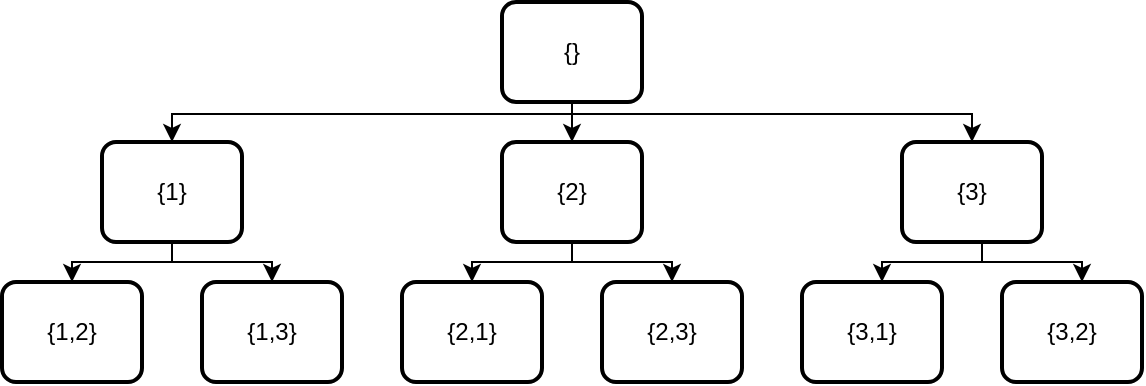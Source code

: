 <mxfile version="24.4.9" type="device">
  <diagram name="Page-1" id="Wq2pZP7hjpcY0OTNW78p">
    <mxGraphModel dx="989" dy="1649" grid="1" gridSize="10" guides="1" tooltips="1" connect="1" arrows="1" fold="1" page="1" pageScale="1" pageWidth="850" pageHeight="1100" math="0" shadow="0">
      <root>
        <mxCell id="0" />
        <mxCell id="1" parent="0" />
        <mxCell id="vKsuXk2wQ1upKSYMbxWD-12" style="edgeStyle=orthogonalEdgeStyle;rounded=0;orthogonalLoop=1;jettySize=auto;html=1;entryX=0.5;entryY=0;entryDx=0;entryDy=0;" edge="1" parent="1" source="vKsuXk2wQ1upKSYMbxWD-1" target="vKsuXk2wQ1upKSYMbxWD-3">
          <mxGeometry relative="1" as="geometry" />
        </mxCell>
        <mxCell id="vKsuXk2wQ1upKSYMbxWD-13" style="edgeStyle=orthogonalEdgeStyle;rounded=0;orthogonalLoop=1;jettySize=auto;html=1;entryX=0.5;entryY=0;entryDx=0;entryDy=0;" edge="1" parent="1" source="vKsuXk2wQ1upKSYMbxWD-1" target="vKsuXk2wQ1upKSYMbxWD-4">
          <mxGeometry relative="1" as="geometry">
            <Array as="points">
              <mxPoint x="425" y="-614" />
              <mxPoint x="625" y="-614" />
            </Array>
          </mxGeometry>
        </mxCell>
        <mxCell id="vKsuXk2wQ1upKSYMbxWD-1" value="{}" style="rounded=1;whiteSpace=wrap;html=1;absoluteArcSize=1;arcSize=14;strokeWidth=2;strokeColor=default;align=center;verticalAlign=middle;fillColor=default;" vertex="1" parent="1">
          <mxGeometry x="390" y="-670" width="70" height="50" as="geometry" />
        </mxCell>
        <mxCell id="vKsuXk2wQ1upKSYMbxWD-14" style="edgeStyle=orthogonalEdgeStyle;rounded=0;orthogonalLoop=1;jettySize=auto;html=1;entryX=0.5;entryY=0;entryDx=0;entryDy=0;" edge="1" parent="1" source="vKsuXk2wQ1upKSYMbxWD-2" target="vKsuXk2wQ1upKSYMbxWD-6">
          <mxGeometry relative="1" as="geometry">
            <Array as="points">
              <mxPoint x="225" y="-540" />
              <mxPoint x="275" y="-540" />
            </Array>
          </mxGeometry>
        </mxCell>
        <mxCell id="vKsuXk2wQ1upKSYMbxWD-15" style="edgeStyle=orthogonalEdgeStyle;rounded=0;orthogonalLoop=1;jettySize=auto;html=1;entryX=0.5;entryY=0;entryDx=0;entryDy=0;" edge="1" parent="1" source="vKsuXk2wQ1upKSYMbxWD-2" target="vKsuXk2wQ1upKSYMbxWD-5">
          <mxGeometry relative="1" as="geometry">
            <Array as="points">
              <mxPoint x="225" y="-540" />
              <mxPoint x="175" y="-540" />
            </Array>
          </mxGeometry>
        </mxCell>
        <mxCell id="vKsuXk2wQ1upKSYMbxWD-2" value="{1}" style="rounded=1;whiteSpace=wrap;html=1;absoluteArcSize=1;arcSize=14;strokeWidth=2;strokeColor=default;align=center;verticalAlign=middle;fillColor=default;" vertex="1" parent="1">
          <mxGeometry x="190" y="-600" width="70" height="50" as="geometry" />
        </mxCell>
        <mxCell id="vKsuXk2wQ1upKSYMbxWD-3" value="{2}" style="rounded=1;whiteSpace=wrap;html=1;absoluteArcSize=1;arcSize=14;strokeWidth=2;strokeColor=default;align=center;verticalAlign=middle;fillColor=default;" vertex="1" parent="1">
          <mxGeometry x="390" y="-600" width="70" height="50" as="geometry" />
        </mxCell>
        <mxCell id="vKsuXk2wQ1upKSYMbxWD-4" value="{3}" style="rounded=1;whiteSpace=wrap;html=1;absoluteArcSize=1;arcSize=14;strokeWidth=2;strokeColor=default;align=center;verticalAlign=middle;fillColor=default;" vertex="1" parent="1">
          <mxGeometry x="590" y="-600" width="70" height="50" as="geometry" />
        </mxCell>
        <mxCell id="vKsuXk2wQ1upKSYMbxWD-5" value="{1,2}" style="rounded=1;whiteSpace=wrap;html=1;absoluteArcSize=1;arcSize=14;strokeWidth=2;strokeColor=default;align=center;verticalAlign=middle;fillColor=default;" vertex="1" parent="1">
          <mxGeometry x="140" y="-530" width="70" height="50" as="geometry" />
        </mxCell>
        <mxCell id="vKsuXk2wQ1upKSYMbxWD-6" value="{1,3}" style="rounded=1;whiteSpace=wrap;html=1;absoluteArcSize=1;arcSize=14;strokeWidth=2;strokeColor=default;align=center;verticalAlign=middle;fillColor=default;" vertex="1" parent="1">
          <mxGeometry x="240" y="-530" width="70" height="50" as="geometry" />
        </mxCell>
        <mxCell id="vKsuXk2wQ1upKSYMbxWD-7" value="{2,1&lt;span style=&quot;background-color: initial;&quot;&gt;}&lt;/span&gt;" style="rounded=1;whiteSpace=wrap;html=1;absoluteArcSize=1;arcSize=14;strokeWidth=2;strokeColor=default;align=center;verticalAlign=middle;fillColor=default;" vertex="1" parent="1">
          <mxGeometry x="340" y="-530" width="70" height="50" as="geometry" />
        </mxCell>
        <mxCell id="vKsuXk2wQ1upKSYMbxWD-8" value="{2,3}" style="rounded=1;whiteSpace=wrap;html=1;absoluteArcSize=1;arcSize=14;strokeWidth=2;strokeColor=default;align=center;verticalAlign=middle;fillColor=default;" vertex="1" parent="1">
          <mxGeometry x="440" y="-530" width="70" height="50" as="geometry" />
        </mxCell>
        <mxCell id="vKsuXk2wQ1upKSYMbxWD-9" value="{3,1}" style="rounded=1;whiteSpace=wrap;html=1;absoluteArcSize=1;arcSize=14;strokeWidth=2;strokeColor=default;align=center;verticalAlign=middle;fillColor=default;" vertex="1" parent="1">
          <mxGeometry x="540" y="-530" width="70" height="50" as="geometry" />
        </mxCell>
        <mxCell id="vKsuXk2wQ1upKSYMbxWD-10" value="{3,2}" style="rounded=1;whiteSpace=wrap;html=1;absoluteArcSize=1;arcSize=14;strokeWidth=2;strokeColor=default;align=center;verticalAlign=middle;fillColor=default;" vertex="1" parent="1">
          <mxGeometry x="640" y="-530" width="70" height="50" as="geometry" />
        </mxCell>
        <mxCell id="vKsuXk2wQ1upKSYMbxWD-11" style="edgeStyle=orthogonalEdgeStyle;rounded=0;orthogonalLoop=1;jettySize=auto;html=1;entryX=0.5;entryY=0;entryDx=0;entryDy=0;" edge="1" parent="1" source="vKsuXk2wQ1upKSYMbxWD-1" target="vKsuXk2wQ1upKSYMbxWD-2">
          <mxGeometry relative="1" as="geometry">
            <Array as="points">
              <mxPoint x="425" y="-614" />
              <mxPoint x="225" y="-614" />
            </Array>
          </mxGeometry>
        </mxCell>
        <mxCell id="vKsuXk2wQ1upKSYMbxWD-16" style="edgeStyle=orthogonalEdgeStyle;rounded=0;orthogonalLoop=1;jettySize=auto;html=1;entryX=0.5;entryY=0;entryDx=0;entryDy=0;" edge="1" parent="1">
          <mxGeometry relative="1" as="geometry">
            <mxPoint x="425" y="-550" as="sourcePoint" />
            <mxPoint x="475" y="-530" as="targetPoint" />
            <Array as="points">
              <mxPoint x="425" y="-540" />
              <mxPoint x="475" y="-540" />
            </Array>
          </mxGeometry>
        </mxCell>
        <mxCell id="vKsuXk2wQ1upKSYMbxWD-17" style="edgeStyle=orthogonalEdgeStyle;rounded=0;orthogonalLoop=1;jettySize=auto;html=1;entryX=0.5;entryY=0;entryDx=0;entryDy=0;" edge="1" parent="1">
          <mxGeometry relative="1" as="geometry">
            <mxPoint x="425" y="-550" as="sourcePoint" />
            <mxPoint x="375" y="-530" as="targetPoint" />
            <Array as="points">
              <mxPoint x="425" y="-540" />
              <mxPoint x="375" y="-540" />
            </Array>
          </mxGeometry>
        </mxCell>
        <mxCell id="vKsuXk2wQ1upKSYMbxWD-18" style="edgeStyle=orthogonalEdgeStyle;rounded=0;orthogonalLoop=1;jettySize=auto;html=1;entryX=0.5;entryY=0;entryDx=0;entryDy=0;" edge="1" parent="1">
          <mxGeometry relative="1" as="geometry">
            <mxPoint x="630" y="-550" as="sourcePoint" />
            <mxPoint x="680" y="-530" as="targetPoint" />
            <Array as="points">
              <mxPoint x="630" y="-540" />
              <mxPoint x="680" y="-540" />
            </Array>
          </mxGeometry>
        </mxCell>
        <mxCell id="vKsuXk2wQ1upKSYMbxWD-19" style="edgeStyle=orthogonalEdgeStyle;rounded=0;orthogonalLoop=1;jettySize=auto;html=1;entryX=0.5;entryY=0;entryDx=0;entryDy=0;" edge="1" parent="1">
          <mxGeometry relative="1" as="geometry">
            <mxPoint x="630" y="-550" as="sourcePoint" />
            <mxPoint x="580" y="-530" as="targetPoint" />
            <Array as="points">
              <mxPoint x="630" y="-540" />
              <mxPoint x="580" y="-540" />
            </Array>
          </mxGeometry>
        </mxCell>
      </root>
    </mxGraphModel>
  </diagram>
</mxfile>
